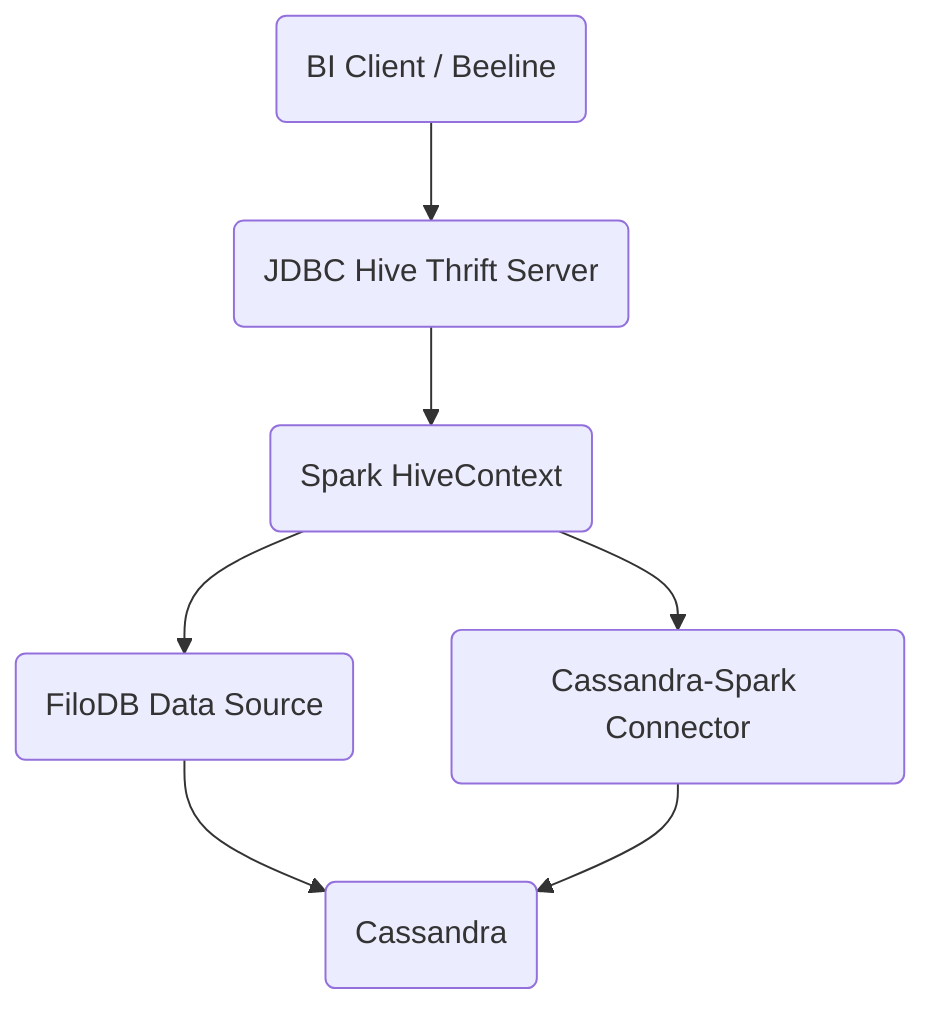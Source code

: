 graph TB;
C(BI Client / Beeline) --> S(JDBC Hive Thrift Server);
S --> HC(Spark HiveContext);
HC --> F(FiloDB Data Source);
HC --> CSC(Cassandra-Spark Connector);
F --> Ca(Cassandra);
CSC --> Ca;